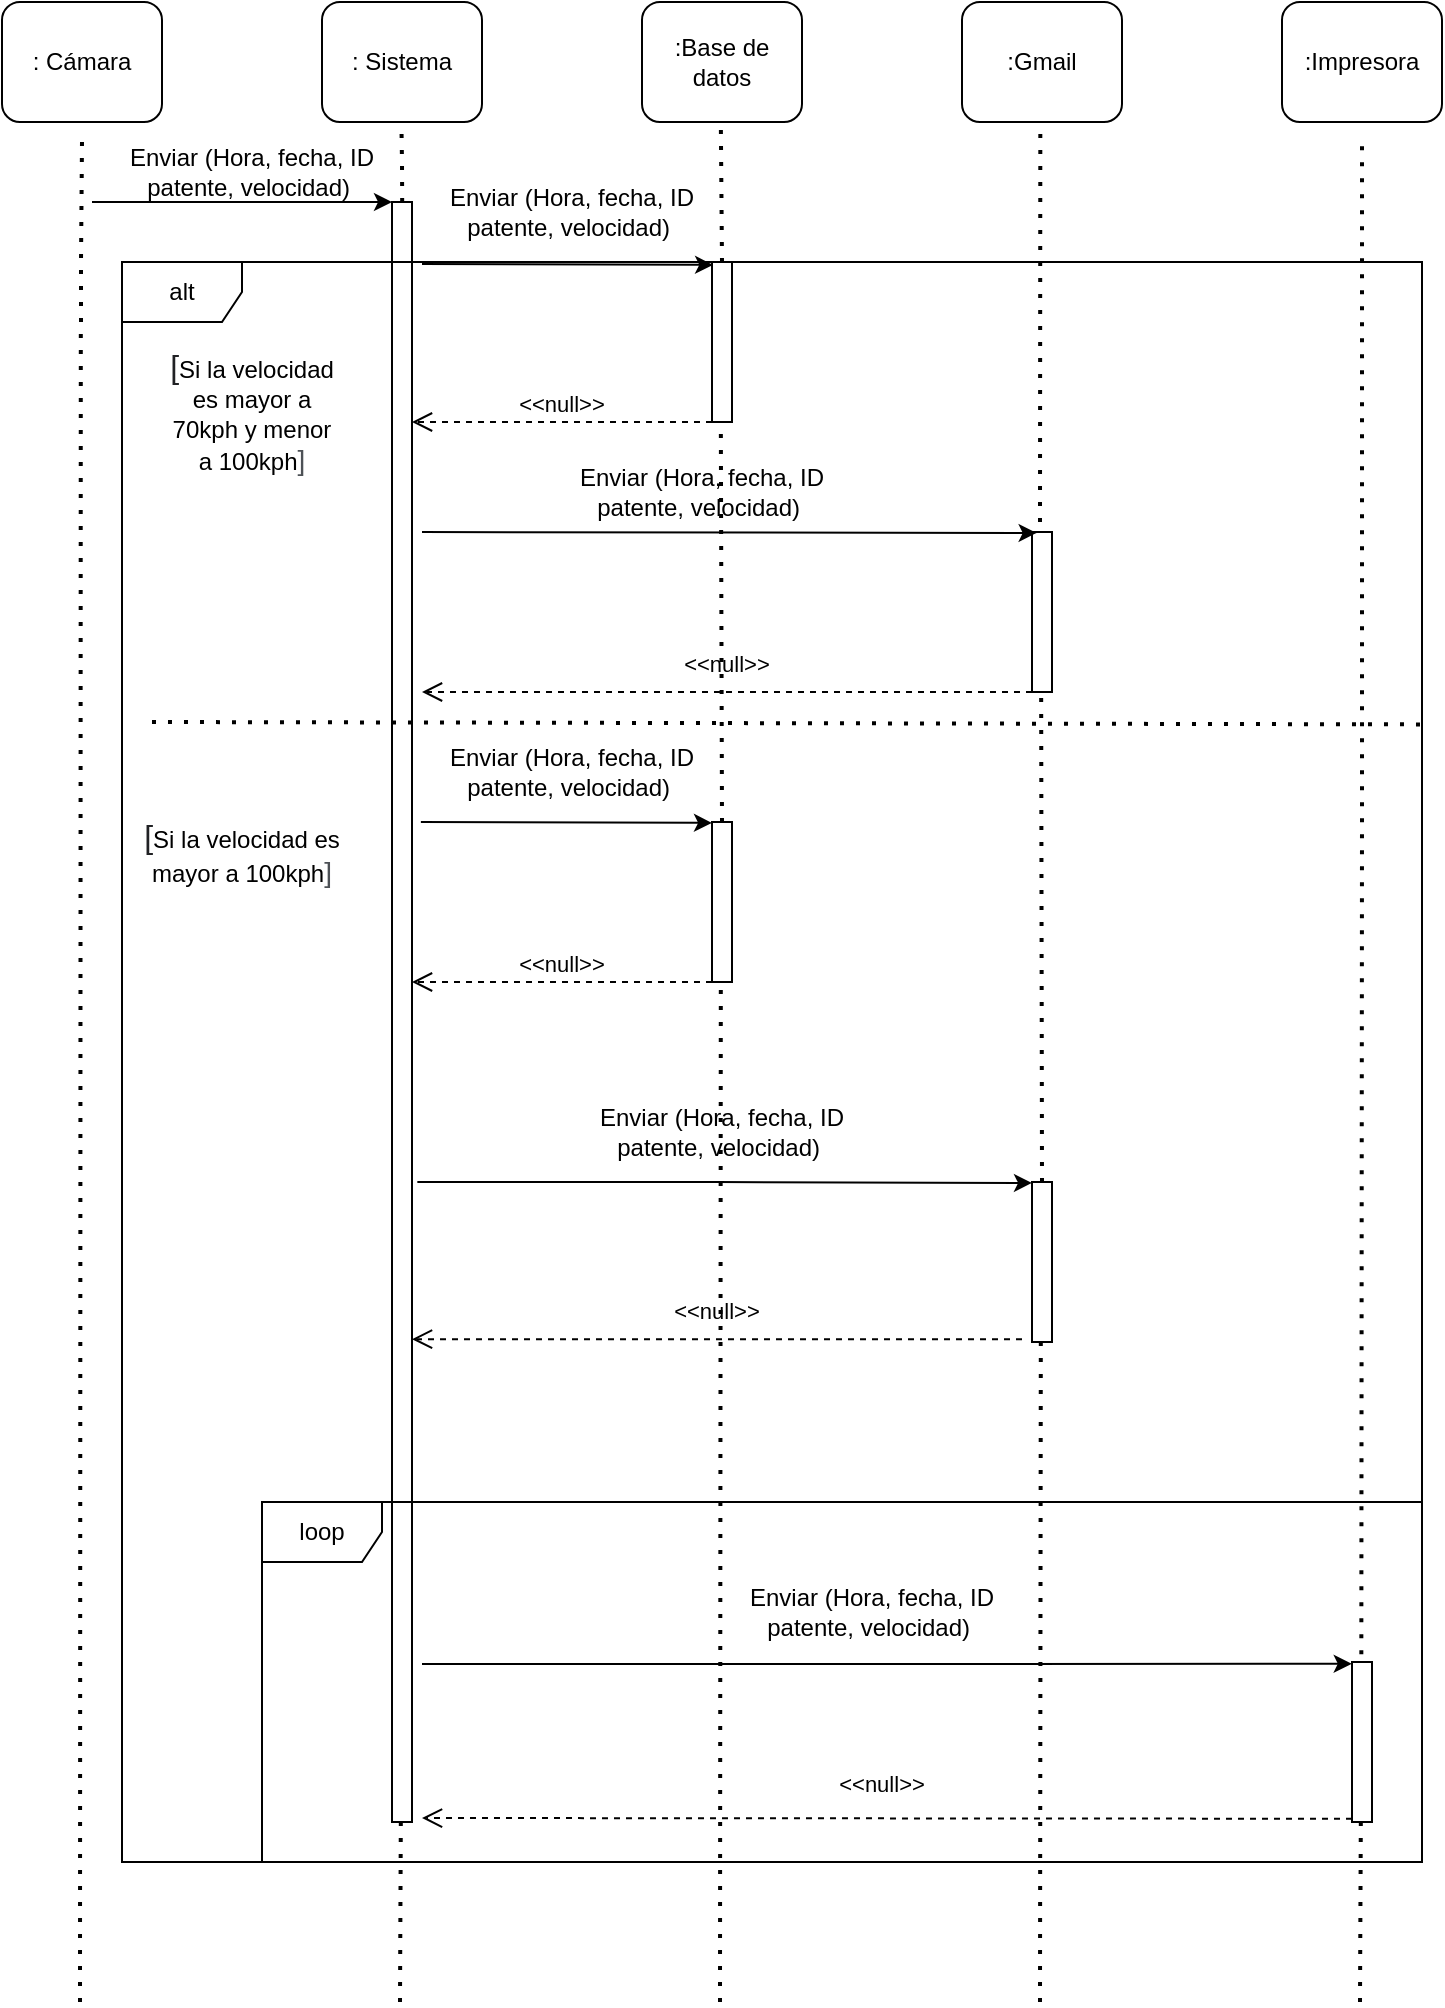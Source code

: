 <mxfile version="20.5.3" type="github">
  <diagram id="kgpKYQtTHZ0yAKxKKP6v" name="Page-1">
    <mxGraphModel dx="868" dy="482" grid="1" gridSize="10" guides="1" tooltips="1" connect="1" arrows="1" fold="1" page="1" pageScale="1" pageWidth="850" pageHeight="1100" math="0" shadow="0">
      <root>
        <mxCell id="0" />
        <mxCell id="1" parent="0" />
        <mxCell id="Me8K__6ZfElUEBqxW40y-1" value=": Cámara" style="rounded=1;whiteSpace=wrap;html=1;" parent="1" vertex="1">
          <mxGeometry x="40" y="80" width="80" height="60" as="geometry" />
        </mxCell>
        <mxCell id="Me8K__6ZfElUEBqxW40y-2" value=": Sistema" style="rounded=1;whiteSpace=wrap;html=1;" parent="1" vertex="1">
          <mxGeometry x="200" y="80" width="80" height="60" as="geometry" />
        </mxCell>
        <mxCell id="Me8K__6ZfElUEBqxW40y-3" value=":Base de datos" style="rounded=1;whiteSpace=wrap;html=1;" parent="1" vertex="1">
          <mxGeometry x="360" y="80" width="80" height="60" as="geometry" />
        </mxCell>
        <mxCell id="Me8K__6ZfElUEBqxW40y-4" value=":Impresora" style="rounded=1;whiteSpace=wrap;html=1;" parent="1" vertex="1">
          <mxGeometry x="680" y="80" width="80" height="60" as="geometry" />
        </mxCell>
        <mxCell id="Me8K__6ZfElUEBqxW40y-5" value=":Gmail" style="rounded=1;whiteSpace=wrap;html=1;" parent="1" vertex="1">
          <mxGeometry x="520" y="80" width="80" height="60" as="geometry" />
        </mxCell>
        <mxCell id="Me8K__6ZfElUEBqxW40y-7" value="" style="rounded=0;whiteSpace=wrap;html=1;" parent="1" vertex="1">
          <mxGeometry x="235" y="180" width="10" height="810" as="geometry" />
        </mxCell>
        <mxCell id="Me8K__6ZfElUEBqxW40y-9" value="" style="endArrow=none;dashed=1;html=1;dashPattern=1 3;strokeWidth=2;rounded=0;" parent="1" edge="1">
          <mxGeometry width="50" height="50" relative="1" as="geometry">
            <mxPoint x="240.09" y="180" as="sourcePoint" />
            <mxPoint x="239.69" y="140" as="targetPoint" />
            <Array as="points">
              <mxPoint x="240" y="160" />
            </Array>
          </mxGeometry>
        </mxCell>
        <mxCell id="Me8K__6ZfElUEBqxW40y-10" value="" style="endArrow=classic;html=1;rounded=0;entryX=0;entryY=0;entryDx=0;entryDy=0;" parent="1" target="Me8K__6ZfElUEBqxW40y-7" edge="1">
          <mxGeometry width="50" height="50" relative="1" as="geometry">
            <mxPoint x="85" y="180" as="sourcePoint" />
            <mxPoint x="155" y="180" as="targetPoint" />
          </mxGeometry>
        </mxCell>
        <mxCell id="Me8K__6ZfElUEBqxW40y-12" value="Enviar (Hora, fecha, ID patente, velocidad)&amp;nbsp;" style="text;html=1;strokeColor=none;fillColor=none;align=center;verticalAlign=middle;whiteSpace=wrap;rounded=0;" parent="1" vertex="1">
          <mxGeometry x="95" y="150" width="140" height="30" as="geometry" />
        </mxCell>
        <mxCell id="Me8K__6ZfElUEBqxW40y-13" value="" style="html=1;points=[];perimeter=orthogonalPerimeter;" parent="1" vertex="1">
          <mxGeometry x="395" y="210" width="10" height="80" as="geometry" />
        </mxCell>
        <mxCell id="Me8K__6ZfElUEBqxW40y-14" value="Enviar (Hora, fecha, ID patente, velocidad)&amp;nbsp;" style="text;html=1;strokeColor=none;fillColor=none;align=center;verticalAlign=middle;whiteSpace=wrap;rounded=0;" parent="1" vertex="1">
          <mxGeometry x="255" y="170" width="140" height="30" as="geometry" />
        </mxCell>
        <mxCell id="Me8K__6ZfElUEBqxW40y-15" value="" style="endArrow=classic;html=1;rounded=0;entryX=0.056;entryY=0.018;entryDx=0;entryDy=0;entryPerimeter=0;" parent="1" target="Me8K__6ZfElUEBqxW40y-13" edge="1">
          <mxGeometry width="50" height="50" relative="1" as="geometry">
            <mxPoint x="250" y="211" as="sourcePoint" />
            <mxPoint x="390" y="211" as="targetPoint" />
          </mxGeometry>
        </mxCell>
        <mxCell id="Me8K__6ZfElUEBqxW40y-18" value="&lt;span style=&quot;color: rgb(32, 33, 36); font-family: arial, sans-serif; font-size: 16px; text-align: left; background-color: rgb(255, 255, 255);&quot;&gt;[&lt;/span&gt;Si la velocidad es mayor a 70kph y menor a 100kph&lt;span style=&quot;color: rgb(77, 81, 86); font-family: arial, sans-serif; font-size: 14px; text-align: left; background-color: rgb(255, 255, 255);&quot;&gt;]&lt;/span&gt;" style="text;html=1;strokeColor=none;fillColor=none;align=center;verticalAlign=middle;whiteSpace=wrap;rounded=0;" parent="1" vertex="1">
          <mxGeometry x="120" y="270" width="90" height="30" as="geometry" />
        </mxCell>
        <mxCell id="Me8K__6ZfElUEBqxW40y-23" value="&lt;&lt;null&gt;&gt;" style="verticalAlign=bottom;endArrow=open;dashed=1;endSize=8;exitX=0;exitY=0.95;shadow=0;strokeWidth=1;" parent="1" edge="1">
          <mxGeometry relative="1" as="geometry">
            <mxPoint x="245" y="290.0" as="targetPoint" />
            <mxPoint x="395" y="290.0" as="sourcePoint" />
          </mxGeometry>
        </mxCell>
        <mxCell id="Me8K__6ZfElUEBqxW40y-24" value="" style="html=1;points=[];perimeter=orthogonalPerimeter;" parent="1" vertex="1">
          <mxGeometry x="555" y="345" width="10" height="80" as="geometry" />
        </mxCell>
        <mxCell id="Me8K__6ZfElUEBqxW40y-31" value="" style="endArrow=classic;html=1;rounded=0;entryX=0.233;entryY=0.006;entryDx=0;entryDy=0;entryPerimeter=0;" parent="1" target="Me8K__6ZfElUEBqxW40y-24" edge="1">
          <mxGeometry width="50" height="50" relative="1" as="geometry">
            <mxPoint x="250" y="345" as="sourcePoint" />
            <mxPoint x="550" y="330" as="targetPoint" />
          </mxGeometry>
        </mxCell>
        <mxCell id="Me8K__6ZfElUEBqxW40y-35" value="Enviar (Hora, fecha, ID patente, velocidad)&amp;nbsp;" style="text;html=1;strokeColor=none;fillColor=none;align=center;verticalAlign=middle;whiteSpace=wrap;rounded=0;" parent="1" vertex="1">
          <mxGeometry x="320" y="310" width="140" height="30" as="geometry" />
        </mxCell>
        <mxCell id="Me8K__6ZfElUEBqxW40y-36" value="&lt;&lt;null&gt;&gt;" style="verticalAlign=bottom;endArrow=open;dashed=1;endSize=8;shadow=0;strokeWidth=1;" parent="1" edge="1">
          <mxGeometry y="-5" relative="1" as="geometry">
            <mxPoint x="250" y="425" as="targetPoint" />
            <mxPoint x="555" y="425" as="sourcePoint" />
            <Array as="points">
              <mxPoint x="495" y="425" />
            </Array>
            <mxPoint as="offset" />
          </mxGeometry>
        </mxCell>
        <mxCell id="Me8K__6ZfElUEBqxW40y-39" value="&lt;span style=&quot;color: rgb(32, 33, 36); font-family: arial, sans-serif; font-size: 16px; text-align: left; background-color: rgb(255, 255, 255);&quot;&gt;[&lt;/span&gt;Si la velocidad es mayor a 100kph&lt;span style=&quot;color: rgb(77, 81, 86); font-family: arial, sans-serif; font-size: 14px; text-align: left; background-color: rgb(255, 255, 255);&quot;&gt;]&lt;/span&gt;" style="text;html=1;strokeColor=none;fillColor=none;align=center;verticalAlign=middle;whiteSpace=wrap;rounded=0;" parent="1" vertex="1">
          <mxGeometry x="110" y="490" width="100" height="30" as="geometry" />
        </mxCell>
        <mxCell id="Me8K__6ZfElUEBqxW40y-40" value="&lt;span style=&quot;color: rgba(0, 0, 0, 0); font-family: monospace; font-size: 0px; text-align: start;&quot;&gt;%3CmxGraphModel%3E%3Croot%3E%3CmxCell%20id%3D%220%22%2F%3E%3CmxCell%20id%3D%221%22%20parent%3D%220%22%2F%3E%3CmxCell%20id%3D%222%22%20value%3D%22%22%20style%3D%22html%3D1%3Bpoints%3D%5B%5D%3Bperimeter%3DorthogonalPerimeter%3B%22%20vertex%3D%221%22%20parent%3D%221%22%3E%3CmxGeometry%20x%3D%22395%22%20y%3D%22210%22%20width%3D%2210%22%20height%3D%2280%22%20as%3D%22geometry%22%2F%3E%3C%2FmxCell%3E%3C%2Froot%3E%3C%2FmxGraphModel%3E&lt;/span&gt;&lt;span style=&quot;color: rgba(0, 0, 0, 0); font-family: monospace; font-size: 0px; text-align: start;&quot;&gt;%3CmxGraphModel%3E%3Croot%3E%3CmxCell%20id%3D%220%22%2F%3E%3CmxCell%20id%3D%221%22%20parent%3D%220%22%2F%3E%3CmxCell%20id%3D%222%22%20value%3D%22%22%20style%3D%22html%3D1%3Bpoints%3D%5B%5D%3Bperimeter%3DorthogonalPerimeter%3B%22%20vertex%3D%221%22%20parent%3D%221%22%3E%3CmxGeometry%20x%3D%22395%22%20y%3D%22210%22%20width%3D%2210%22%20height%3D%2280%22%20as%3D%22geometry%22%2F%3E%3C%2FmxCell%3E%3C%2Froot%3E%3C%2FmxGraphModel%3E&lt;/span&gt;" style="text;html=1;align=center;verticalAlign=middle;resizable=0;points=[];autosize=1;strokeColor=none;fillColor=none;" parent="1" vertex="1">
          <mxGeometry x="390" y="525" width="20" height="30" as="geometry" />
        </mxCell>
        <mxCell id="Me8K__6ZfElUEBqxW40y-41" value="" style="html=1;points=[];perimeter=orthogonalPerimeter;" parent="1" vertex="1">
          <mxGeometry x="395" y="490" width="10" height="80" as="geometry" />
        </mxCell>
        <mxCell id="Me8K__6ZfElUEBqxW40y-42" value="" style="endArrow=classic;html=1;rounded=0;entryX=0.056;entryY=0.018;entryDx=0;entryDy=0;entryPerimeter=0;" parent="1" edge="1">
          <mxGeometry width="50" height="50" relative="1" as="geometry">
            <mxPoint x="249.44" y="490" as="sourcePoint" />
            <mxPoint x="395.0" y="490.44" as="targetPoint" />
          </mxGeometry>
        </mxCell>
        <mxCell id="Me8K__6ZfElUEBqxW40y-43" value="Enviar (Hora, fecha, ID patente, velocidad)&amp;nbsp;" style="text;html=1;strokeColor=none;fillColor=none;align=center;verticalAlign=middle;whiteSpace=wrap;rounded=0;" parent="1" vertex="1">
          <mxGeometry x="255" y="450" width="140" height="30" as="geometry" />
        </mxCell>
        <mxCell id="Me8K__6ZfElUEBqxW40y-44" value="&lt;&lt;null&gt;&gt;" style="verticalAlign=bottom;endArrow=open;dashed=1;endSize=8;exitX=0;exitY=0.95;shadow=0;strokeWidth=1;" parent="1" edge="1">
          <mxGeometry relative="1" as="geometry">
            <mxPoint x="245" y="570.0" as="targetPoint" />
            <mxPoint x="395" y="570.0" as="sourcePoint" />
          </mxGeometry>
        </mxCell>
        <mxCell id="Me8K__6ZfElUEBqxW40y-45" value="" style="html=1;points=[];perimeter=orthogonalPerimeter;" parent="1" vertex="1">
          <mxGeometry x="555" y="670" width="10" height="80" as="geometry" />
        </mxCell>
        <mxCell id="Me8K__6ZfElUEBqxW40y-46" value="Enviar (Hora, fecha, ID patente, velocidad)&amp;nbsp;" style="text;html=1;strokeColor=none;fillColor=none;align=center;verticalAlign=middle;whiteSpace=wrap;rounded=0;" parent="1" vertex="1">
          <mxGeometry x="330" y="630" width="140" height="30" as="geometry" />
        </mxCell>
        <mxCell id="Me8K__6ZfElUEBqxW40y-47" value="" style="endArrow=classic;html=1;rounded=0;entryX=0.233;entryY=0.006;entryDx=0;entryDy=0;entryPerimeter=0;" parent="1" edge="1">
          <mxGeometry width="50" height="50" relative="1" as="geometry">
            <mxPoint x="247.67" y="670" as="sourcePoint" />
            <mxPoint x="555.0" y="670.48" as="targetPoint" />
            <Array as="points">
              <mxPoint x="397.67" y="670" />
            </Array>
          </mxGeometry>
        </mxCell>
        <mxCell id="Me8K__6ZfElUEBqxW40y-48" value="&lt;&lt;null&gt;&gt;" style="verticalAlign=bottom;endArrow=open;dashed=1;endSize=8;shadow=0;strokeWidth=1;" parent="1" edge="1">
          <mxGeometry y="-5" relative="1" as="geometry">
            <mxPoint x="245" y="748.57" as="targetPoint" />
            <mxPoint x="550" y="748.57" as="sourcePoint" />
            <Array as="points">
              <mxPoint x="490" y="748.57" />
            </Array>
            <mxPoint as="offset" />
          </mxGeometry>
        </mxCell>
        <mxCell id="Me8K__6ZfElUEBqxW40y-49" value="Enviar (Hora, fecha, ID patente, velocidad)&amp;nbsp;" style="text;html=1;strokeColor=none;fillColor=none;align=center;verticalAlign=middle;whiteSpace=wrap;rounded=0;" parent="1" vertex="1">
          <mxGeometry x="405" y="870" width="140" height="30" as="geometry" />
        </mxCell>
        <mxCell id="Me8K__6ZfElUEBqxW40y-50" value="" style="endArrow=classic;html=1;rounded=0;entryX=-0.013;entryY=0.011;entryDx=0;entryDy=0;entryPerimeter=0;" parent="1" target="Me8K__6ZfElUEBqxW40y-51" edge="1">
          <mxGeometry width="50" height="50" relative="1" as="geometry">
            <mxPoint x="250" y="911" as="sourcePoint" />
            <mxPoint x="710" y="840" as="targetPoint" />
            <Array as="points">
              <mxPoint x="400" y="911" />
            </Array>
          </mxGeometry>
        </mxCell>
        <mxCell id="Me8K__6ZfElUEBqxW40y-51" value="" style="html=1;points=[];perimeter=orthogonalPerimeter;" parent="1" vertex="1">
          <mxGeometry x="715" y="910" width="10" height="80" as="geometry" />
        </mxCell>
        <mxCell id="Me8K__6ZfElUEBqxW40y-52" value="&lt;&lt;null&gt;&gt;" style="verticalAlign=bottom;endArrow=open;dashed=1;endSize=8;shadow=0;strokeWidth=1;" parent="1" edge="1">
          <mxGeometry x="0.011" y="-8" relative="1" as="geometry">
            <mxPoint x="250" y="988" as="targetPoint" />
            <mxPoint x="715" y="988.33" as="sourcePoint" />
            <Array as="points">
              <mxPoint x="655" y="988.33" />
            </Array>
            <mxPoint as="offset" />
          </mxGeometry>
        </mxCell>
        <mxCell id="Me8K__6ZfElUEBqxW40y-53" value="" style="endArrow=none;dashed=1;html=1;dashPattern=1 3;strokeWidth=2;rounded=0;exitX=0.467;exitY=-0.048;exitDx=0;exitDy=0;exitPerimeter=0;" parent="1" source="Me8K__6ZfElUEBqxW40y-51" edge="1">
          <mxGeometry width="50" height="50" relative="1" as="geometry">
            <mxPoint x="590" y="490" as="sourcePoint" />
            <mxPoint x="720" y="150" as="targetPoint" />
            <Array as="points">
              <mxPoint x="720" y="490" />
            </Array>
          </mxGeometry>
        </mxCell>
        <mxCell id="Me8K__6ZfElUEBqxW40y-54" value="" style="endArrow=none;dashed=1;html=1;dashPattern=1 3;strokeWidth=2;rounded=0;" parent="1" edge="1">
          <mxGeometry width="50" height="50" relative="1" as="geometry">
            <mxPoint x="559" y="340" as="sourcePoint" />
            <mxPoint x="559.17" y="140" as="targetPoint" />
          </mxGeometry>
        </mxCell>
        <mxCell id="Me8K__6ZfElUEBqxW40y-55" value="" style="endArrow=none;dashed=1;html=1;dashPattern=1 3;strokeWidth=2;rounded=0;" parent="1" edge="1">
          <mxGeometry width="50" height="50" relative="1" as="geometry">
            <mxPoint x="560" y="670" as="sourcePoint" />
            <mxPoint x="559.58" y="425" as="targetPoint" />
          </mxGeometry>
        </mxCell>
        <mxCell id="Me8K__6ZfElUEBqxW40y-56" value="" style="endArrow=none;dashed=1;html=1;dashPattern=1 3;strokeWidth=2;rounded=0;" parent="1" edge="1">
          <mxGeometry width="50" height="50" relative="1" as="geometry">
            <mxPoint x="559" y="1080" as="sourcePoint" />
            <mxPoint x="559.41" y="750" as="targetPoint" />
          </mxGeometry>
        </mxCell>
        <mxCell id="Me8K__6ZfElUEBqxW40y-57" value="" style="endArrow=none;dashed=1;html=1;dashPattern=1 3;strokeWidth=2;rounded=0;" parent="1" edge="1">
          <mxGeometry width="50" height="50" relative="1" as="geometry">
            <mxPoint x="400" y="210" as="sourcePoint" />
            <mxPoint x="399.41" y="140" as="targetPoint" />
          </mxGeometry>
        </mxCell>
        <mxCell id="Me8K__6ZfElUEBqxW40y-58" value="" style="endArrow=none;dashed=1;html=1;dashPattern=1 3;strokeWidth=2;rounded=0;" parent="1" edge="1">
          <mxGeometry width="50" height="50" relative="1" as="geometry">
            <mxPoint x="400" y="490" as="sourcePoint" />
            <mxPoint x="399.41" y="290" as="targetPoint" />
          </mxGeometry>
        </mxCell>
        <mxCell id="Me8K__6ZfElUEBqxW40y-59" value="" style="endArrow=none;dashed=1;html=1;dashPattern=1 3;strokeWidth=2;rounded=0;" parent="1" edge="1">
          <mxGeometry width="50" height="50" relative="1" as="geometry">
            <mxPoint x="399" y="1080" as="sourcePoint" />
            <mxPoint x="399.41" y="570" as="targetPoint" />
          </mxGeometry>
        </mxCell>
        <mxCell id="Me8K__6ZfElUEBqxW40y-60" value="" style="endArrow=none;dashed=1;html=1;dashPattern=1 3;strokeWidth=2;rounded=0;" parent="1" edge="1">
          <mxGeometry width="50" height="50" relative="1" as="geometry">
            <mxPoint x="719" y="1080" as="sourcePoint" />
            <mxPoint x="719.41" y="990" as="targetPoint" />
          </mxGeometry>
        </mxCell>
        <mxCell id="Me8K__6ZfElUEBqxW40y-61" value="" style="endArrow=none;dashed=1;html=1;dashPattern=1 3;strokeWidth=2;rounded=0;" parent="1" edge="1">
          <mxGeometry width="50" height="50" relative="1" as="geometry">
            <mxPoint x="239" y="1080" as="sourcePoint" />
            <mxPoint x="239.41" y="990" as="targetPoint" />
          </mxGeometry>
        </mxCell>
        <mxCell id="Me8K__6ZfElUEBqxW40y-62" value="" style="endArrow=none;dashed=1;html=1;dashPattern=1 3;strokeWidth=2;rounded=0;" parent="1" edge="1">
          <mxGeometry width="50" height="50" relative="1" as="geometry">
            <mxPoint x="79" y="1080" as="sourcePoint" />
            <mxPoint x="79.41" y="240" as="targetPoint" />
          </mxGeometry>
        </mxCell>
        <mxCell id="Me8K__6ZfElUEBqxW40y-64" value="" style="endArrow=none;dashed=1;html=1;dashPattern=1 3;strokeWidth=2;rounded=0;" parent="1" edge="1">
          <mxGeometry width="50" height="50" relative="1" as="geometry">
            <mxPoint x="110" y="440" as="sourcePoint" />
            <mxPoint x="110" y="440.0" as="targetPoint" />
          </mxGeometry>
        </mxCell>
        <mxCell id="Me8K__6ZfElUEBqxW40y-67" value="" style="endArrow=none;dashed=1;html=1;dashPattern=1 3;strokeWidth=2;rounded=0;" parent="1" edge="1">
          <mxGeometry width="50" height="50" relative="1" as="geometry">
            <mxPoint x="750" y="470" as="sourcePoint" />
            <mxPoint x="750" y="470" as="targetPoint" />
          </mxGeometry>
        </mxCell>
        <mxCell id="Me8K__6ZfElUEBqxW40y-68" value="" style="endArrow=none;dashed=1;html=1;dashPattern=1 3;strokeWidth=2;rounded=0;entryX=1.001;entryY=0.289;entryDx=0;entryDy=0;entryPerimeter=0;" parent="1" edge="1">
          <mxGeometry width="50" height="50" relative="1" as="geometry">
            <mxPoint x="115" y="440" as="sourcePoint" />
            <mxPoint x="750.64" y="441.2" as="targetPoint" />
          </mxGeometry>
        </mxCell>
        <mxCell id="Me8K__6ZfElUEBqxW40y-69" value="loop" style="shape=umlFrame;whiteSpace=wrap;html=1;" parent="1" vertex="1">
          <mxGeometry x="170" y="830" width="580" height="180" as="geometry" />
        </mxCell>
        <mxCell id="Me8K__6ZfElUEBqxW40y-71" value="alt" style="shape=umlFrame;whiteSpace=wrap;html=1;" parent="1" vertex="1">
          <mxGeometry x="100" y="210" width="650" height="800" as="geometry" />
        </mxCell>
        <mxCell id="uyX507g7Wh5wqRiWqBFb-1" value="" style="endArrow=none;dashed=1;html=1;dashPattern=1 3;strokeWidth=2;rounded=0;" edge="1" parent="1">
          <mxGeometry width="50" height="50" relative="1" as="geometry">
            <mxPoint x="79.5" y="240" as="sourcePoint" />
            <mxPoint x="80" y="150" as="targetPoint" />
            <Array as="points">
              <mxPoint x="79.5" y="210" />
            </Array>
          </mxGeometry>
        </mxCell>
      </root>
    </mxGraphModel>
  </diagram>
</mxfile>
